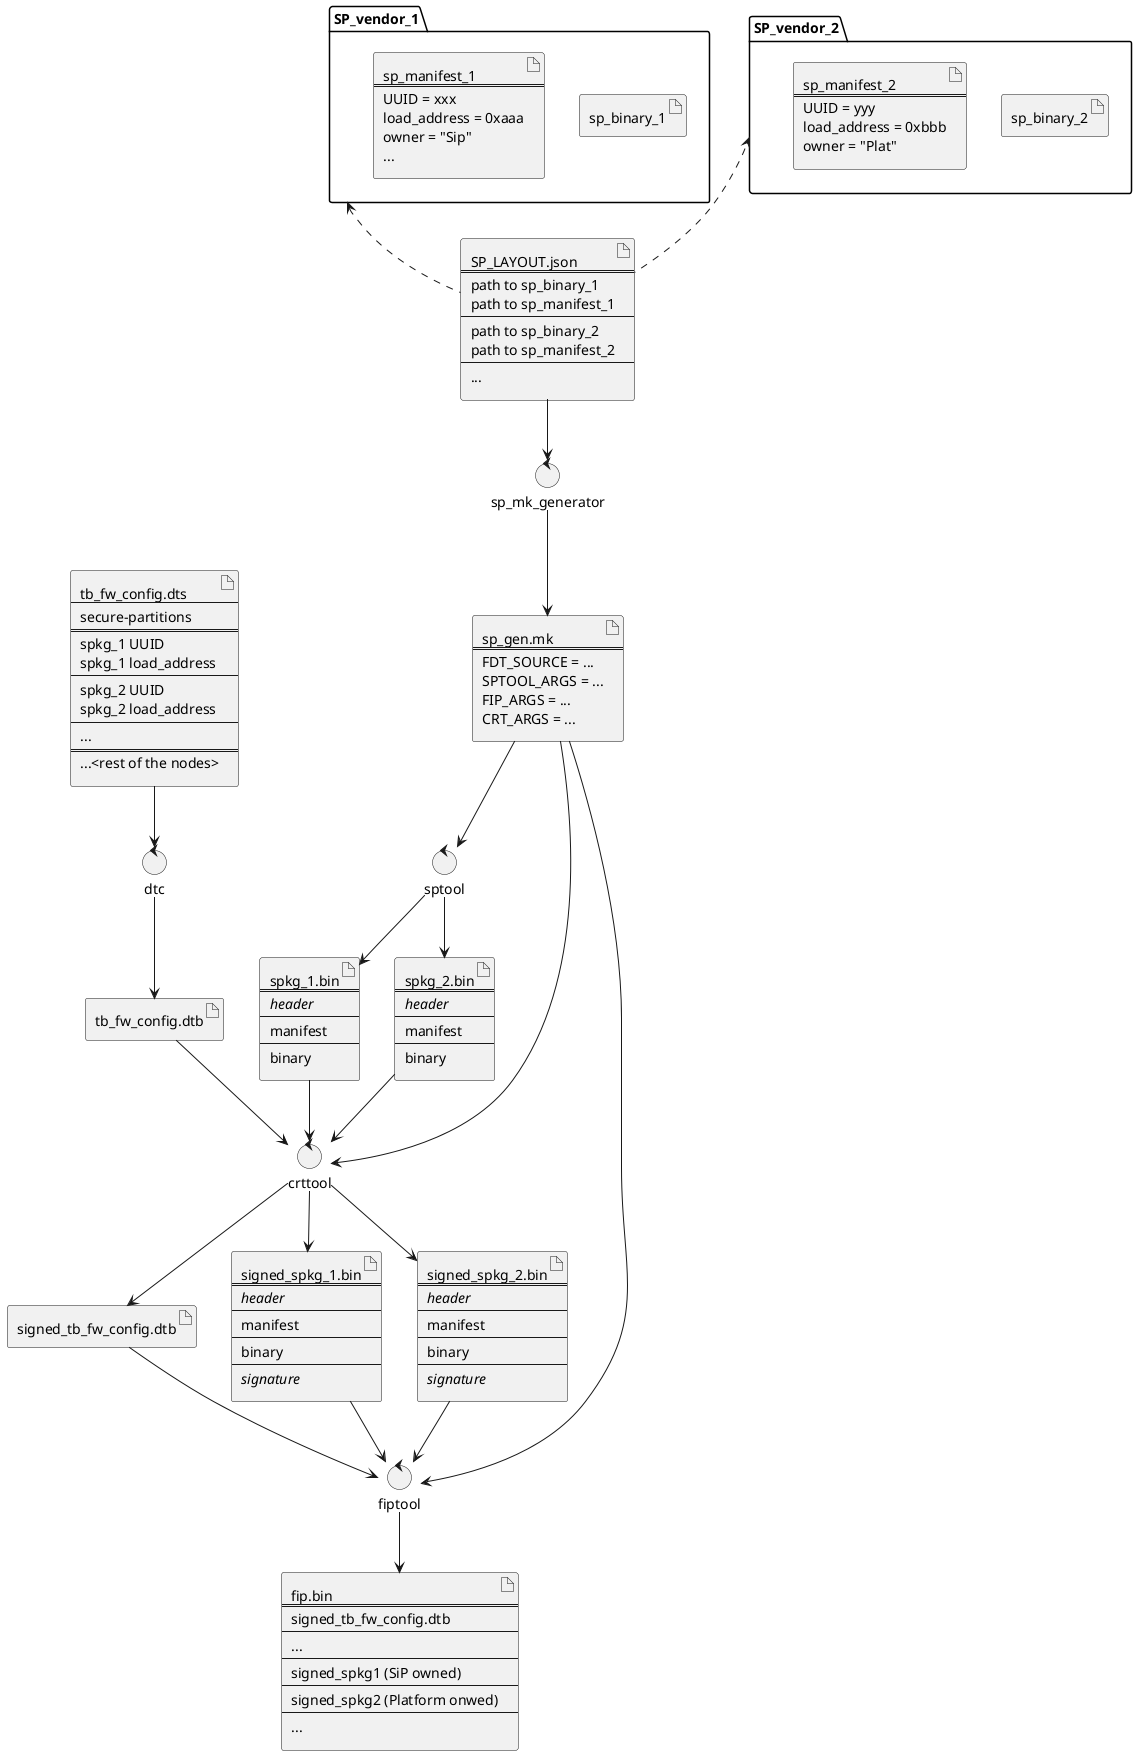 /'
 ' Copyright (c) 2020, ARM Limited and Contributors. All rights reserved.
 '
 ' SPDX-License-Identifier: BSD-3-Clause
 '/

@startuml

folder SP_vendor_1 {
 artifact sp_binary_1
 artifact sp_manifest_1 [
 sp_manifest_1
 ===
 UUID = xxx
 load_address = 0xaaa
 owner = "Sip"
 ...
 ]
}

folder SP_vendor_2 {
 artifact sp_binary_2
 artifact sp_manifest_2 [
 sp_manifest_2
 ===
 UUID = yyy
 load_address = 0xbbb
 owner = "Plat"
 ]
}

artifact tb_fw_config.dts [
 tb_fw_config.dts
 ----
 secure-partitions
 ===
 spkg_1 UUID
 spkg_1 load_address
 ---
 spkg_2 UUID
 spkg_2 load_address
 ---
 ...
 ===
 ...<rest of the nodes>
]

artifact config.json [
 SP_LAYOUT.json
 ===
 path to sp_binary_1
 path to sp_manifest_1
 ---
 path to sp_binary_2
 path to sp_manifest_2
 ---
 ...
]

control sp_mk_generator

artifact sp_gen [
 sp_gen.mk
 ===
 FDT_SOURCE = ...
 SPTOOL_ARGS = ...
 FIP_ARGS = ...
 CRT_ARGS = ...
]

control dtc
control sptool

artifact tb_fw_config.dtb
artifact signed_tb_fw_config.dtb

artifact spkg_1 [
 spkg_1.bin
 ===
 <i>header</i>
 ---
 manifest
 ---
 binary
]

artifact spkg_2 [
 spkg_2.bin
 ===
 <i>header</i>
 ---
 manifest
 ---
 binary
]

artifact signed_spkg_1 [
 signed_spkg_1.bin
 ===
 <i>header</i>
 ---
 manifest
 ---
 binary
 ---
 <i>signature</I>
]

artifact signed_spkg_2 [
 signed_spkg_2.bin
 ===
 <i>header</i>
 ---
 manifest
 ---
 binary
 ---
 <i>signature</I>
]

control crttool
control fiptool

artifact fip [
 fip.bin
 ===
 signed_tb_fw_config.dtb
 ---
 ...
 ---
 signed_spkg1 (SiP owned)
 ---
 signed_spkg2 (Platform onwed)
 ---
 ...
]

config.json .up.> SP_vendor_1
config.json .up.> SP_vendor_2
config.json --> sp_mk_generator
sp_mk_generator --> sp_gen
sp_gen --> fiptool
sp_gen --> crttool
sp_gen --> sptool

sptool --> spkg_1
sptool --> spkg_2

spkg_1 --> crttool
spkg_2 --> crttool
crttool --> signed_spkg_1
crttool --> signed_spkg_2

tb_fw_config.dts --> dtc
dtc --> tb_fw_config.dtb
tb_fw_config.dtb --> crttool
crttool --> signed_tb_fw_config.dtb

signed_tb_fw_config.dtb --> fiptool
signed_spkg_1 -down-> fiptool
signed_spkg_2 -down-> fiptool
fiptool -down-> fip

@enduml
